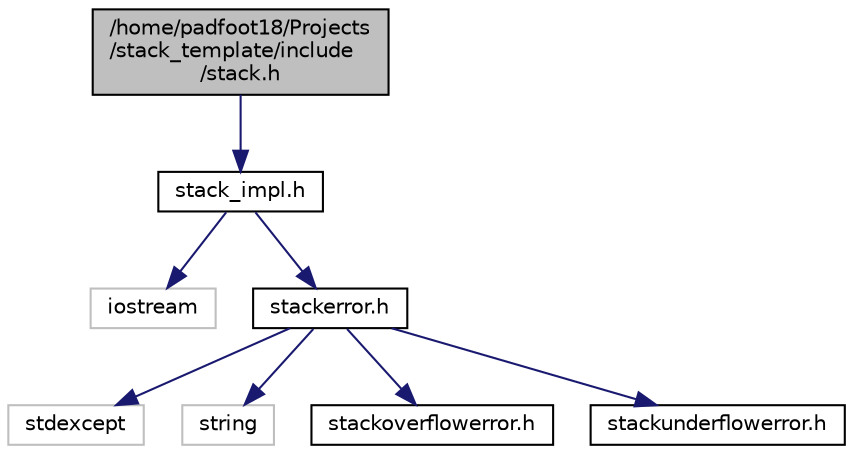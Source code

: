 digraph "/home/padfoot18/Projects/stack_template/include/stack.h"
{
 // LATEX_PDF_SIZE
  edge [fontname="Helvetica",fontsize="10",labelfontname="Helvetica",labelfontsize="10"];
  node [fontname="Helvetica",fontsize="10",shape=record];
  Node1 [label="/home/padfoot18/Projects\l/stack_template/include\l/stack.h",height=0.2,width=0.4,color="black", fillcolor="grey75", style="filled", fontcolor="black",tooltip="Include file for Stack class template."];
  Node1 -> Node2 [color="midnightblue",fontsize="10",style="solid",fontname="Helvetica"];
  Node2 [label="stack_impl.h",height=0.2,width=0.4,color="black", fillcolor="white", style="filled",URL="$stack__impl_8h.html",tooltip="Contains implementation of the Stack class template."];
  Node2 -> Node3 [color="midnightblue",fontsize="10",style="solid",fontname="Helvetica"];
  Node3 [label="iostream",height=0.2,width=0.4,color="grey75", fillcolor="white", style="filled",tooltip=" "];
  Node2 -> Node4 [color="midnightblue",fontsize="10",style="solid",fontname="Helvetica"];
  Node4 [label="stackerror.h",height=0.2,width=0.4,color="black", fillcolor="white", style="filled",URL="$stackerror_8h.html",tooltip="Contains implementation of StackError base exception class."];
  Node4 -> Node5 [color="midnightblue",fontsize="10",style="solid",fontname="Helvetica"];
  Node5 [label="stdexcept",height=0.2,width=0.4,color="grey75", fillcolor="white", style="filled",tooltip=" "];
  Node4 -> Node6 [color="midnightblue",fontsize="10",style="solid",fontname="Helvetica"];
  Node6 [label="string",height=0.2,width=0.4,color="grey75", fillcolor="white", style="filled",tooltip=" "];
  Node4 -> Node7 [color="midnightblue",fontsize="10",style="solid",fontname="Helvetica"];
  Node7 [label="stackoverflowerror.h",height=0.2,width=0.4,color="black", fillcolor="white", style="filled",URL="$stackoverflowerror_8h.html",tooltip="Contains implementation of the StackOverflowError class."];
  Node4 -> Node8 [color="midnightblue",fontsize="10",style="solid",fontname="Helvetica"];
  Node8 [label="stackunderflowerror.h",height=0.2,width=0.4,color="black", fillcolor="white", style="filled",URL="$stackunderflowerror_8h.html",tooltip="Contains implementation of the StackUnderflowError class."];
}
